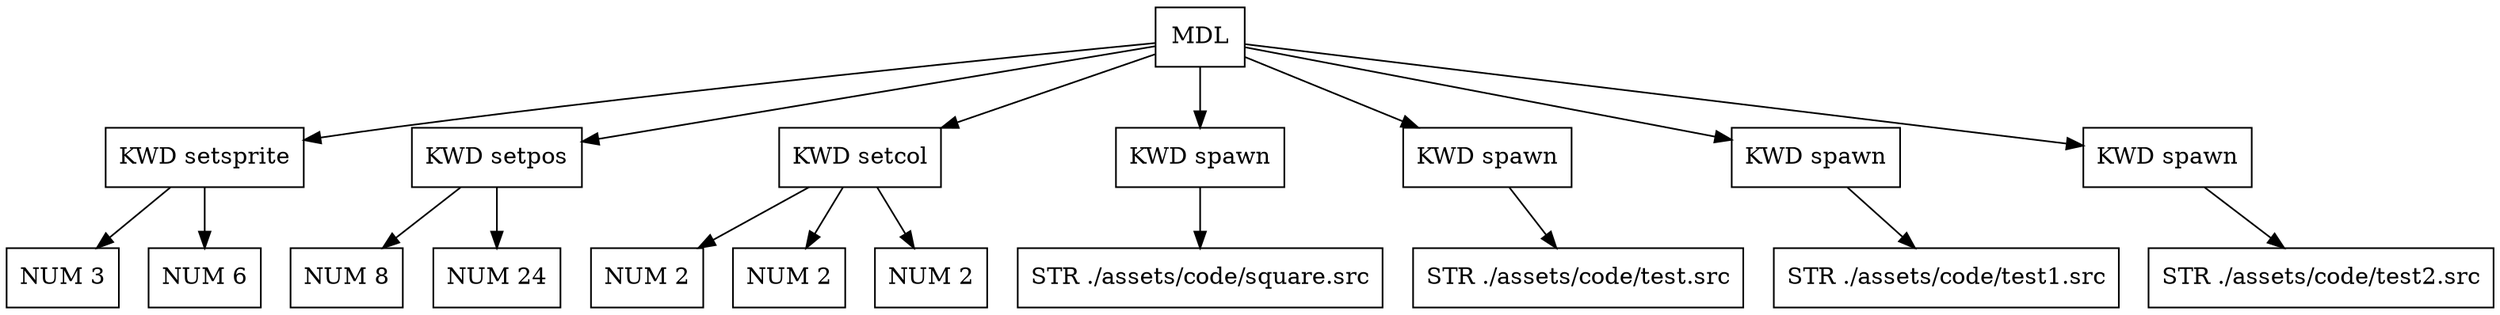 digraph G {
node [shape = circle];
node0 [ uuid = "5d8e86cb-f1cb-465c-b06f-d2b06215cc4c" shape = "record" label = "MDL " ];
node1 [ uuid = "a6248a57-e339-4551-9803-63dcc1290529" shape = "record" label = "KWD setsprite" ];
node2 [ uuid = "6c30835e-72ae-49c2-9e5a-27b50f27733e" shape = "record" label = "NUM 3" ];
node1 -> node2;
node3 [ uuid = "228db4f1-1c5a-4139-ba3e-164df509d092" shape = "record" label = "NUM 6" ];
node1 -> node3;
node0 -> node1;
node4 [ uuid = "60cc40c3-6cd2-4137-b616-194ba298994f" shape = "record" label = "KWD setpos" ];
node5 [ uuid = "df2654ad-d196-4772-b676-a20e0fa35231" shape = "record" label = "NUM 8" ];
node4 -> node5;
node6 [ uuid = "23756edc-995d-48fb-bd6a-5d3f9eee8aa6" shape = "record" label = "NUM 24" ];
node4 -> node6;
node0 -> node4;
node7 [ uuid = "7a3df2ce-ac4c-4e31-ad5a-f7829857b5e3" shape = "record" label = "KWD setcol" ];
node8 [ uuid = "b553fcc9-0ebb-4bf7-aad2-b0b551ab1206" shape = "record" label = "NUM 2" ];
node7 -> node8;
node9 [ uuid = "ce3d8fb9-c525-482c-ad79-58713c3ecaba" shape = "record" label = "NUM 2" ];
node7 -> node9;
node10 [ uuid = "829f255e-8fec-4ec7-bf02-d8452fe1fe85" shape = "record" label = "NUM 2" ];
node7 -> node10;
node0 -> node7;
node11 [ uuid = "7c65e1fc-1677-4bcc-8dc2-f46e34fcc056" shape = "record" label = "KWD spawn" ];
node12 [ uuid = "99f190b9-d94b-409b-96f8-557307836a0c" shape = "record" label = "STR ./assets/code/square.src" ];
node11 -> node12;
node0 -> node11;
node13 [ uuid = "f646c2fc-472f-43e6-a2bf-e5bea36df018" shape = "record" label = "KWD spawn" ];
node14 [ uuid = "c6aa39b0-f250-4685-8df5-ca073c25cc57" shape = "record" label = "STR ./assets/code/test.src" ];
node13 -> node14;
node0 -> node13;
node15 [ uuid = "32d95bf2-8741-44ae-86ac-7c27e71ff3fd" shape = "record" label = "KWD spawn" ];
node16 [ uuid = "6f227652-7e68-4701-b398-bc1910e648eb" shape = "record" label = "STR ./assets/code/test1.src" ];
node15 -> node16;
node0 -> node15;
node17 [ uuid = "04557414-8ddb-4adf-bc7f-e5a084f60d42" shape = "record" label = "KWD spawn" ];
node18 [ uuid = "762ee329-be46-4ba9-b416-64cafd29d038" shape = "record" label = "STR ./assets/code/test2.src" ];
node17 -> node18;
node0 -> node17;
}
